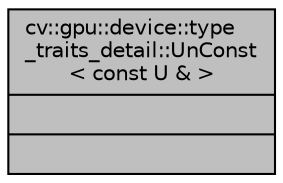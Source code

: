 digraph "cv::gpu::device::type_traits_detail::UnConst&lt; const U &amp; &gt;"
{
 // LATEX_PDF_SIZE
  edge [fontname="Helvetica",fontsize="10",labelfontname="Helvetica",labelfontsize="10"];
  node [fontname="Helvetica",fontsize="10",shape=record];
  Node1 [label="{cv::gpu::device::type\l_traits_detail::UnConst\l\< const U & \>\n||}",height=0.2,width=0.4,color="black", fillcolor="grey75", style="filled", fontcolor="black",tooltip=" "];
}
